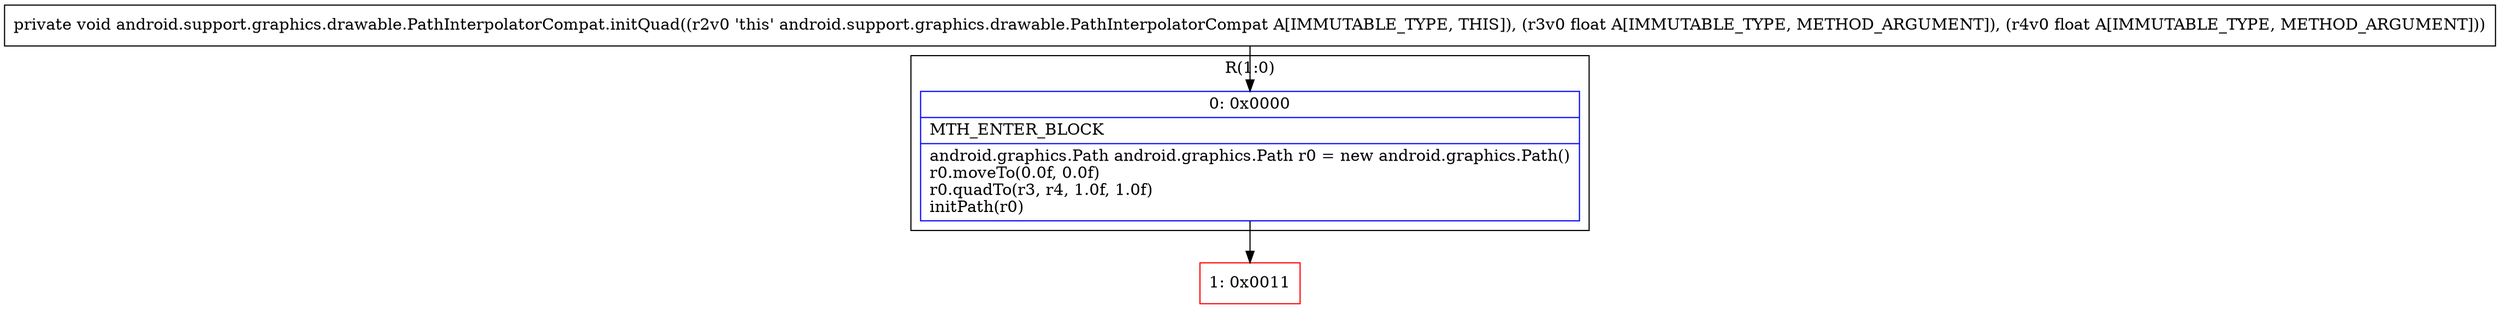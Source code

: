 digraph "CFG forandroid.support.graphics.drawable.PathInterpolatorCompat.initQuad(FF)V" {
subgraph cluster_Region_1129648308 {
label = "R(1:0)";
node [shape=record,color=blue];
Node_0 [shape=record,label="{0\:\ 0x0000|MTH_ENTER_BLOCK\l|android.graphics.Path android.graphics.Path r0 = new android.graphics.Path()\lr0.moveTo(0.0f, 0.0f)\lr0.quadTo(r3, r4, 1.0f, 1.0f)\linitPath(r0)\l}"];
}
Node_1 [shape=record,color=red,label="{1\:\ 0x0011}"];
MethodNode[shape=record,label="{private void android.support.graphics.drawable.PathInterpolatorCompat.initQuad((r2v0 'this' android.support.graphics.drawable.PathInterpolatorCompat A[IMMUTABLE_TYPE, THIS]), (r3v0 float A[IMMUTABLE_TYPE, METHOD_ARGUMENT]), (r4v0 float A[IMMUTABLE_TYPE, METHOD_ARGUMENT])) }"];
MethodNode -> Node_0;
Node_0 -> Node_1;
}

